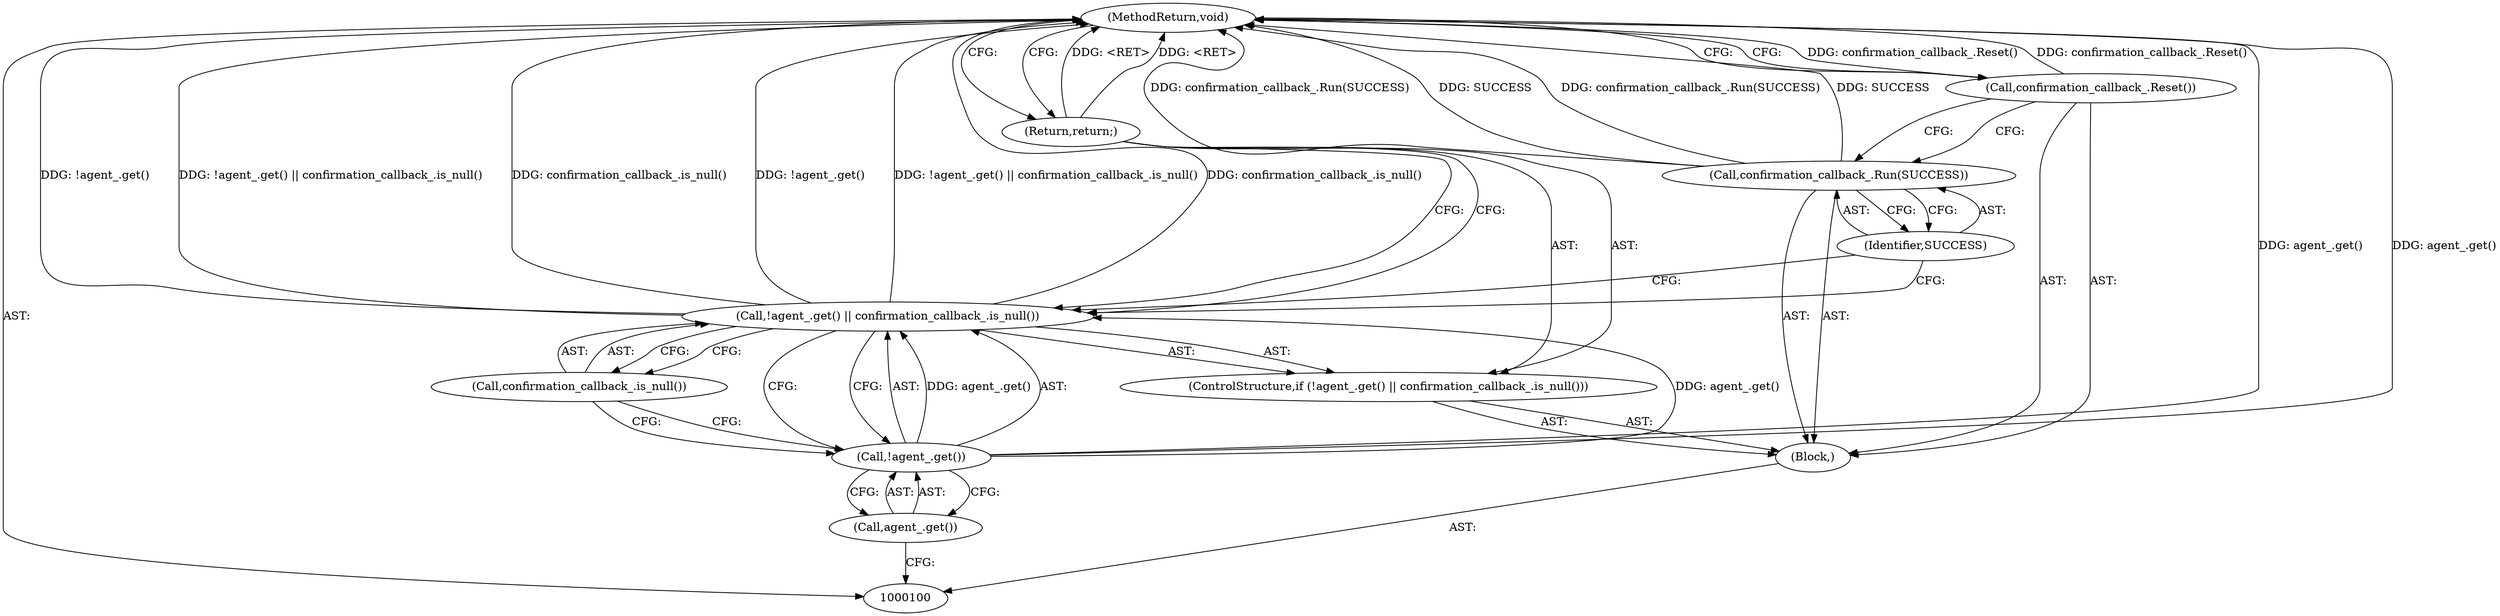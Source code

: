 digraph "1_Chrome_d358f57009b85fb7440208afa5ba87636b491889_6" {
"1000111" [label="(MethodReturn,void)"];
"1000101" [label="(Block,)"];
"1000102" [label="(ControlStructure,if (!agent_.get() || confirmation_callback_.is_null()))"];
"1000106" [label="(Call,confirmation_callback_.is_null())"];
"1000103" [label="(Call,!agent_.get() || confirmation_callback_.is_null())"];
"1000104" [label="(Call,!agent_.get())"];
"1000105" [label="(Call,agent_.get())"];
"1000107" [label="(Return,return;)"];
"1000108" [label="(Call,confirmation_callback_.Run(SUCCESS))"];
"1000109" [label="(Identifier,SUCCESS)"];
"1000110" [label="(Call,confirmation_callback_.Reset())"];
"1000111" -> "1000100"  [label="AST: "];
"1000111" -> "1000107"  [label="CFG: "];
"1000111" -> "1000110"  [label="CFG: "];
"1000108" -> "1000111"  [label="DDG: confirmation_callback_.Run(SUCCESS)"];
"1000108" -> "1000111"  [label="DDG: SUCCESS"];
"1000103" -> "1000111"  [label="DDG: !agent_.get()"];
"1000103" -> "1000111"  [label="DDG: !agent_.get() || confirmation_callback_.is_null()"];
"1000103" -> "1000111"  [label="DDG: confirmation_callback_.is_null()"];
"1000104" -> "1000111"  [label="DDG: agent_.get()"];
"1000110" -> "1000111"  [label="DDG: confirmation_callback_.Reset()"];
"1000107" -> "1000111"  [label="DDG: <RET>"];
"1000101" -> "1000100"  [label="AST: "];
"1000102" -> "1000101"  [label="AST: "];
"1000108" -> "1000101"  [label="AST: "];
"1000110" -> "1000101"  [label="AST: "];
"1000102" -> "1000101"  [label="AST: "];
"1000103" -> "1000102"  [label="AST: "];
"1000107" -> "1000102"  [label="AST: "];
"1000106" -> "1000103"  [label="AST: "];
"1000106" -> "1000104"  [label="CFG: "];
"1000103" -> "1000106"  [label="CFG: "];
"1000103" -> "1000102"  [label="AST: "];
"1000103" -> "1000104"  [label="CFG: "];
"1000103" -> "1000106"  [label="CFG: "];
"1000104" -> "1000103"  [label="AST: "];
"1000106" -> "1000103"  [label="AST: "];
"1000107" -> "1000103"  [label="CFG: "];
"1000109" -> "1000103"  [label="CFG: "];
"1000103" -> "1000111"  [label="DDG: !agent_.get()"];
"1000103" -> "1000111"  [label="DDG: !agent_.get() || confirmation_callback_.is_null()"];
"1000103" -> "1000111"  [label="DDG: confirmation_callback_.is_null()"];
"1000104" -> "1000103"  [label="DDG: agent_.get()"];
"1000104" -> "1000103"  [label="AST: "];
"1000104" -> "1000105"  [label="CFG: "];
"1000105" -> "1000104"  [label="AST: "];
"1000106" -> "1000104"  [label="CFG: "];
"1000103" -> "1000104"  [label="CFG: "];
"1000104" -> "1000111"  [label="DDG: agent_.get()"];
"1000104" -> "1000103"  [label="DDG: agent_.get()"];
"1000105" -> "1000104"  [label="AST: "];
"1000105" -> "1000100"  [label="CFG: "];
"1000104" -> "1000105"  [label="CFG: "];
"1000107" -> "1000102"  [label="AST: "];
"1000107" -> "1000103"  [label="CFG: "];
"1000111" -> "1000107"  [label="CFG: "];
"1000107" -> "1000111"  [label="DDG: <RET>"];
"1000108" -> "1000101"  [label="AST: "];
"1000108" -> "1000109"  [label="CFG: "];
"1000109" -> "1000108"  [label="AST: "];
"1000110" -> "1000108"  [label="CFG: "];
"1000108" -> "1000111"  [label="DDG: confirmation_callback_.Run(SUCCESS)"];
"1000108" -> "1000111"  [label="DDG: SUCCESS"];
"1000109" -> "1000108"  [label="AST: "];
"1000109" -> "1000103"  [label="CFG: "];
"1000108" -> "1000109"  [label="CFG: "];
"1000110" -> "1000101"  [label="AST: "];
"1000110" -> "1000108"  [label="CFG: "];
"1000111" -> "1000110"  [label="CFG: "];
"1000110" -> "1000111"  [label="DDG: confirmation_callback_.Reset()"];
}
